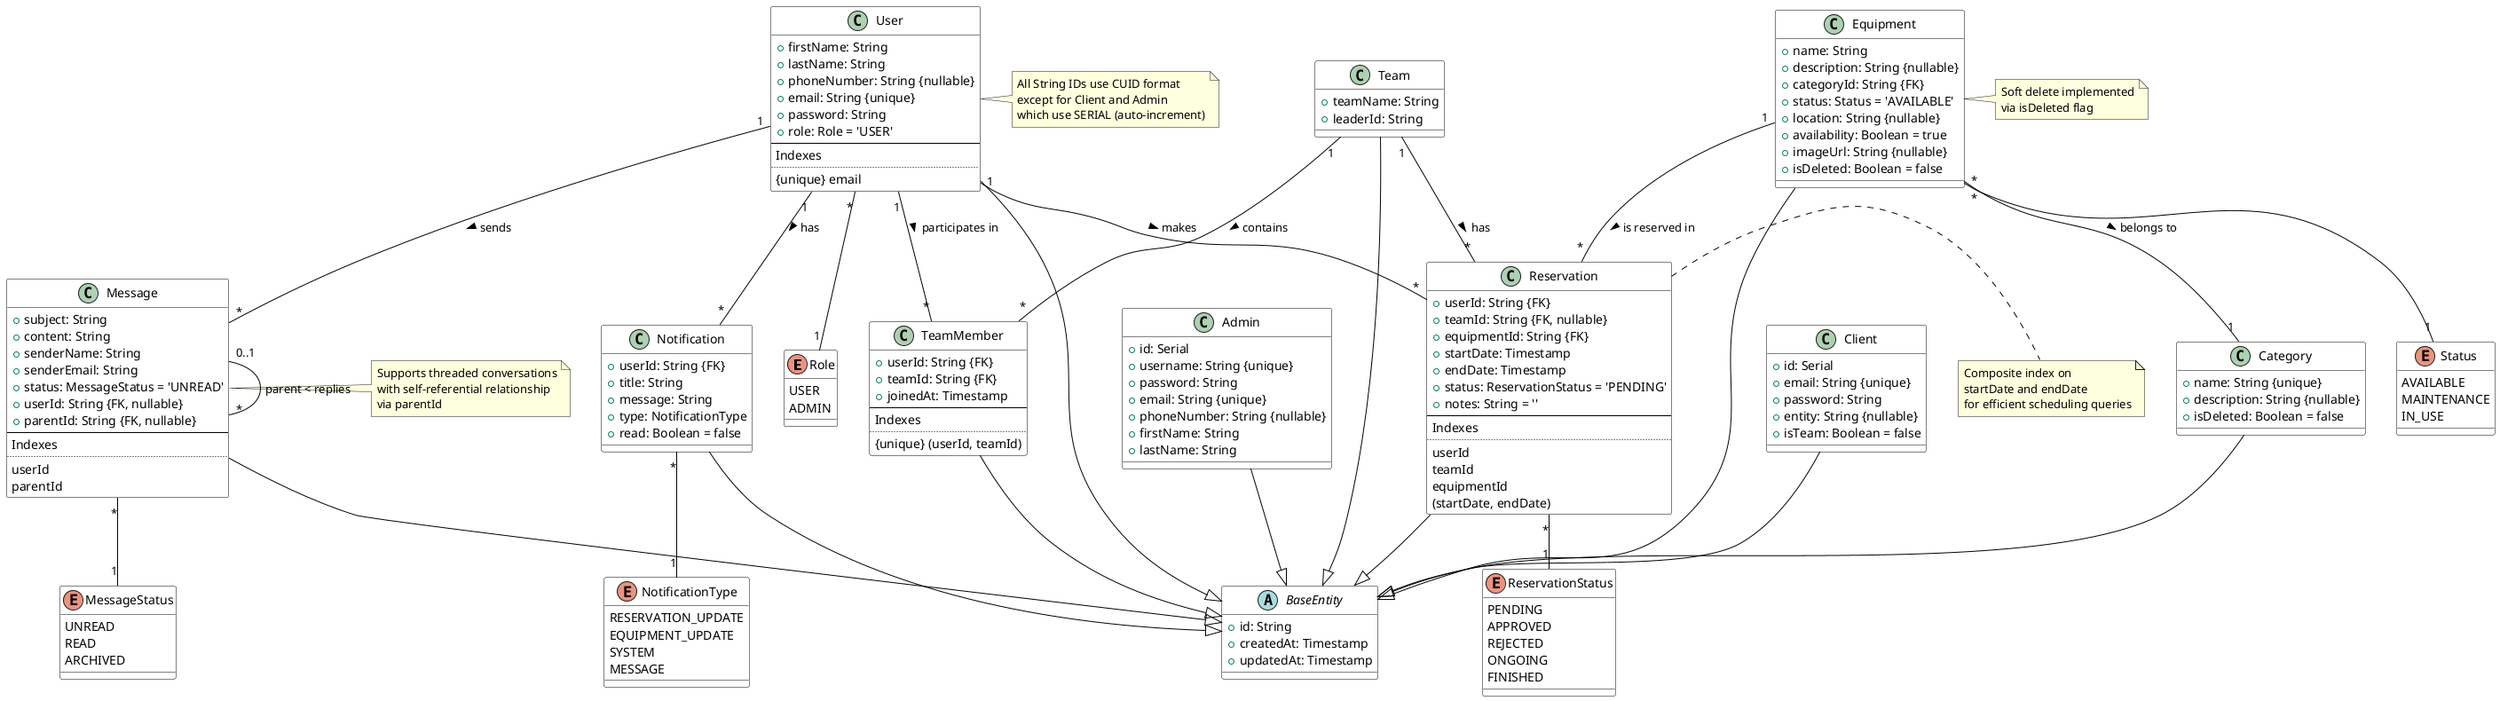 @startuml LabRES Database Class Diagram

' Style configurations
skinparam class {
    BackgroundColor White
    ArrowColor Black
    BorderColor Black
}

' Enums
enum Role {
    USER
    ADMIN
}

enum Status {
    AVAILABLE
    MAINTENANCE
    IN_USE
}

enum ReservationStatus {
    PENDING
    APPROVED
    REJECTED
    ONGOING
    FINISHED
}

enum NotificationType {
    RESERVATION_UPDATE
    EQUIPMENT_UPDATE
    SYSTEM
    MESSAGE
}

enum MessageStatus {
    UNREAD
    READ
    ARCHIVED
}

' Abstract base class for common fields
abstract class BaseEntity {
    +id: String
    +createdAt: Timestamp
    +updatedAt: Timestamp
}

' Main entities with their database structure
class User {
    +firstName: String
    +lastName: String
    +phoneNumber: String {nullable}
    +email: String {unique}
    +password: String
    +role: Role = 'USER'
    --
    Indexes
    ..
    {unique} email
}

class Team {
    +teamName: String
    +leaderId: String
}

class TeamMember {
    +userId: String {FK}
    +teamId: String {FK}
    +joinedAt: Timestamp
    --
    Indexes
    ..
    {unique} (userId, teamId)
}

class Client {
    +id: Serial
    +email: String {unique}
    +password: String
    +entity: String {nullable}
    +isTeam: Boolean = false
}

class Admin {
    +id: Serial
    +username: String {unique}
    +password: String
    +email: String {unique}
    +phoneNumber: String {nullable}
    +firstName: String
    +lastName: String
}

class Equipment {
    +name: String
    +description: String {nullable}
    +categoryId: String {FK}
    +status: Status = 'AVAILABLE'
    +location: String {nullable}
    +availability: Boolean = true
    +imageUrl: String {nullable}
    +isDeleted: Boolean = false
}

class Category {
    +name: String {unique}
    +description: String {nullable}
    +isDeleted: Boolean = false
}

class Reservation {
    +userId: String {FK}
    +teamId: String {FK, nullable}
    +equipmentId: String {FK}
    +startDate: Timestamp
    +endDate: Timestamp
    +status: ReservationStatus = 'PENDING'
    +notes: String = ''
    --
    Indexes
    ..
    userId
    teamId
    equipmentId
    (startDate, endDate)
}

class Notification {
    +userId: String {FK}
    +title: String
    +message: String
    +type: NotificationType
    +read: Boolean = false
}

class Message {
    +subject: String
    +content: String
    +senderName: String
    +senderEmail: String
    +status: MessageStatus = 'UNREAD'
    +userId: String {FK, nullable}
    +parentId: String {FK, nullable}
    --
    Indexes
    ..
    userId
    parentId
}

' Inheritance
User --|> BaseEntity
Team --|> BaseEntity
Equipment --|> BaseEntity
Category --|> BaseEntity
Reservation --|> BaseEntity
Notification --|> BaseEntity
Message --|> BaseEntity
TeamMember --|> BaseEntity
Client --|> BaseEntity
Admin --|> BaseEntity

' Relationships with cardinality
User "1" -- "*" Notification : has >
User "1" -- "*" Reservation : makes >
User "1" -- "*" TeamMember : participates in >
User "1" -- "*" Message : sends >

Team "1" -- "*" TeamMember : contains >
Team "1" -- "*" Reservation : has >

Equipment "1" -- "*" Reservation : is reserved in >
Equipment "*" -- "1" Category : belongs to >

Message "0..1" -- "*" Message : parent < replies

' Enum relationships
User "*" -- "1" Role
Equipment "*" -- "1" Status
Reservation "*" -- "1" ReservationStatus
Notification "*" -- "1" NotificationType
Message "*" -- "1" MessageStatus

' Database-specific notes
note right of User
  All String IDs use CUID format
  except for Client and Admin
  which use SERIAL (auto-increment)
end note

note right of Reservation
  Composite index on
  startDate and endDate
  for efficient scheduling queries
end note

note right of Message
  Supports threaded conversations
  with self-referential relationship
  via parentId
end note

note right of Equipment
  Soft delete implemented
  via isDeleted flag
end note

@enduml
